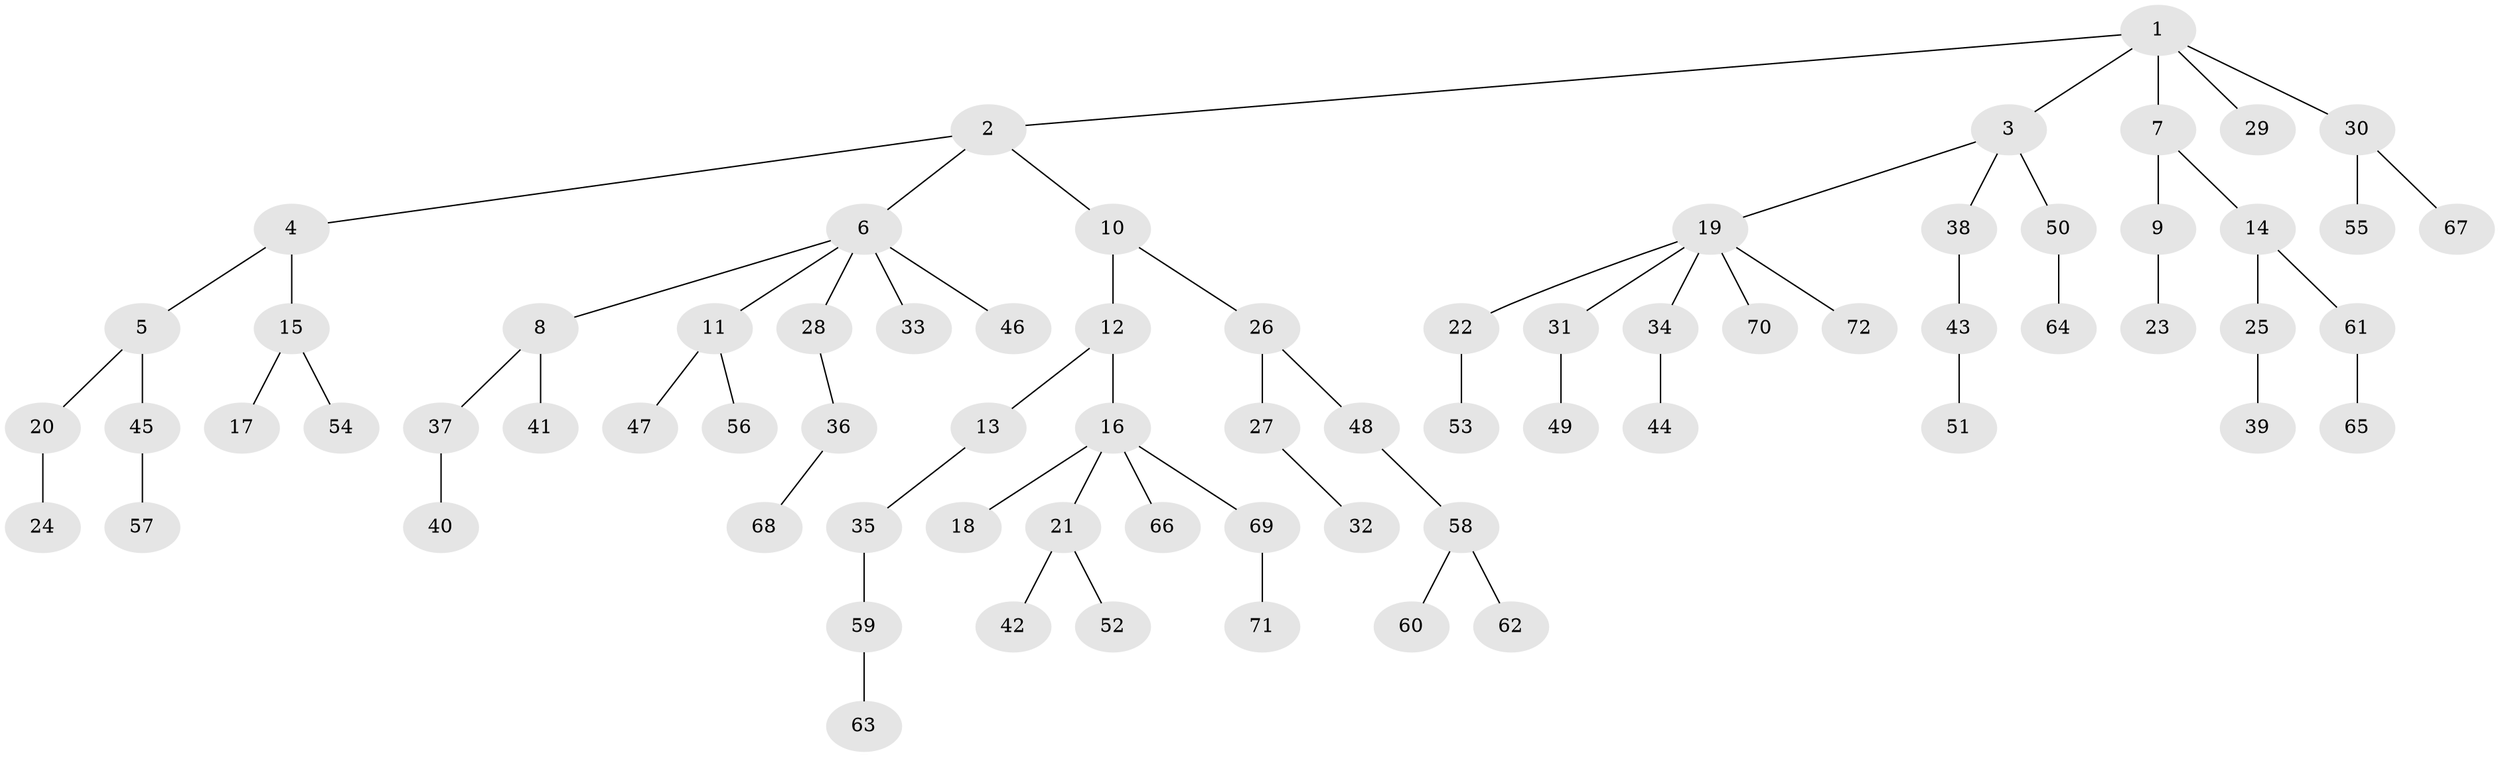 // coarse degree distribution, {1: 0.7142857142857143, 2: 0.23809523809523808, 15: 0.047619047619047616}
// Generated by graph-tools (version 1.1) at 2025/56/03/04/25 21:56:30]
// undirected, 72 vertices, 71 edges
graph export_dot {
graph [start="1"]
  node [color=gray90,style=filled];
  1;
  2;
  3;
  4;
  5;
  6;
  7;
  8;
  9;
  10;
  11;
  12;
  13;
  14;
  15;
  16;
  17;
  18;
  19;
  20;
  21;
  22;
  23;
  24;
  25;
  26;
  27;
  28;
  29;
  30;
  31;
  32;
  33;
  34;
  35;
  36;
  37;
  38;
  39;
  40;
  41;
  42;
  43;
  44;
  45;
  46;
  47;
  48;
  49;
  50;
  51;
  52;
  53;
  54;
  55;
  56;
  57;
  58;
  59;
  60;
  61;
  62;
  63;
  64;
  65;
  66;
  67;
  68;
  69;
  70;
  71;
  72;
  1 -- 2;
  1 -- 3;
  1 -- 7;
  1 -- 29;
  1 -- 30;
  2 -- 4;
  2 -- 6;
  2 -- 10;
  3 -- 19;
  3 -- 38;
  3 -- 50;
  4 -- 5;
  4 -- 15;
  5 -- 20;
  5 -- 45;
  6 -- 8;
  6 -- 11;
  6 -- 28;
  6 -- 33;
  6 -- 46;
  7 -- 9;
  7 -- 14;
  8 -- 37;
  8 -- 41;
  9 -- 23;
  10 -- 12;
  10 -- 26;
  11 -- 47;
  11 -- 56;
  12 -- 13;
  12 -- 16;
  13 -- 35;
  14 -- 25;
  14 -- 61;
  15 -- 17;
  15 -- 54;
  16 -- 18;
  16 -- 21;
  16 -- 66;
  16 -- 69;
  19 -- 22;
  19 -- 31;
  19 -- 34;
  19 -- 70;
  19 -- 72;
  20 -- 24;
  21 -- 42;
  21 -- 52;
  22 -- 53;
  25 -- 39;
  26 -- 27;
  26 -- 48;
  27 -- 32;
  28 -- 36;
  30 -- 55;
  30 -- 67;
  31 -- 49;
  34 -- 44;
  35 -- 59;
  36 -- 68;
  37 -- 40;
  38 -- 43;
  43 -- 51;
  45 -- 57;
  48 -- 58;
  50 -- 64;
  58 -- 60;
  58 -- 62;
  59 -- 63;
  61 -- 65;
  69 -- 71;
}
